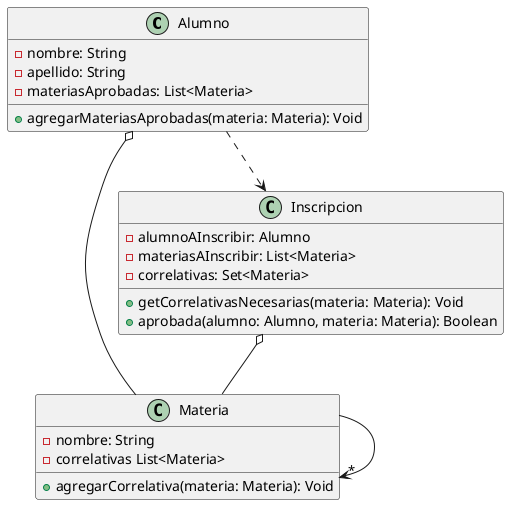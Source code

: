 @startuml
'https://plantuml.com/class-diagram

Alumno o-- Materia
Materia -->"*" Materia
Alumno ..> Inscripcion
Inscripcion o-- Materia

class Materia{
 - nombre: String
 - correlativas List<Materia>
 + agregarCorrelativa(materia: Materia): Void
}
class Alumno{
 - nombre: String
 - apellido: String
 - materiasAprobadas: List<Materia>
 + agregarMateriasAprobadas(materia: Materia): Void
}
class Inscripcion{
 - alumnoAInscribir: Alumno
 - materiasAInscribir: List<Materia>
 - correlativas: Set<Materia>
 + getCorrelativasNecesarias(materia: Materia): Void
 + aprobada(alumno: Alumno, materia: Materia): Boolean
}


@enduml